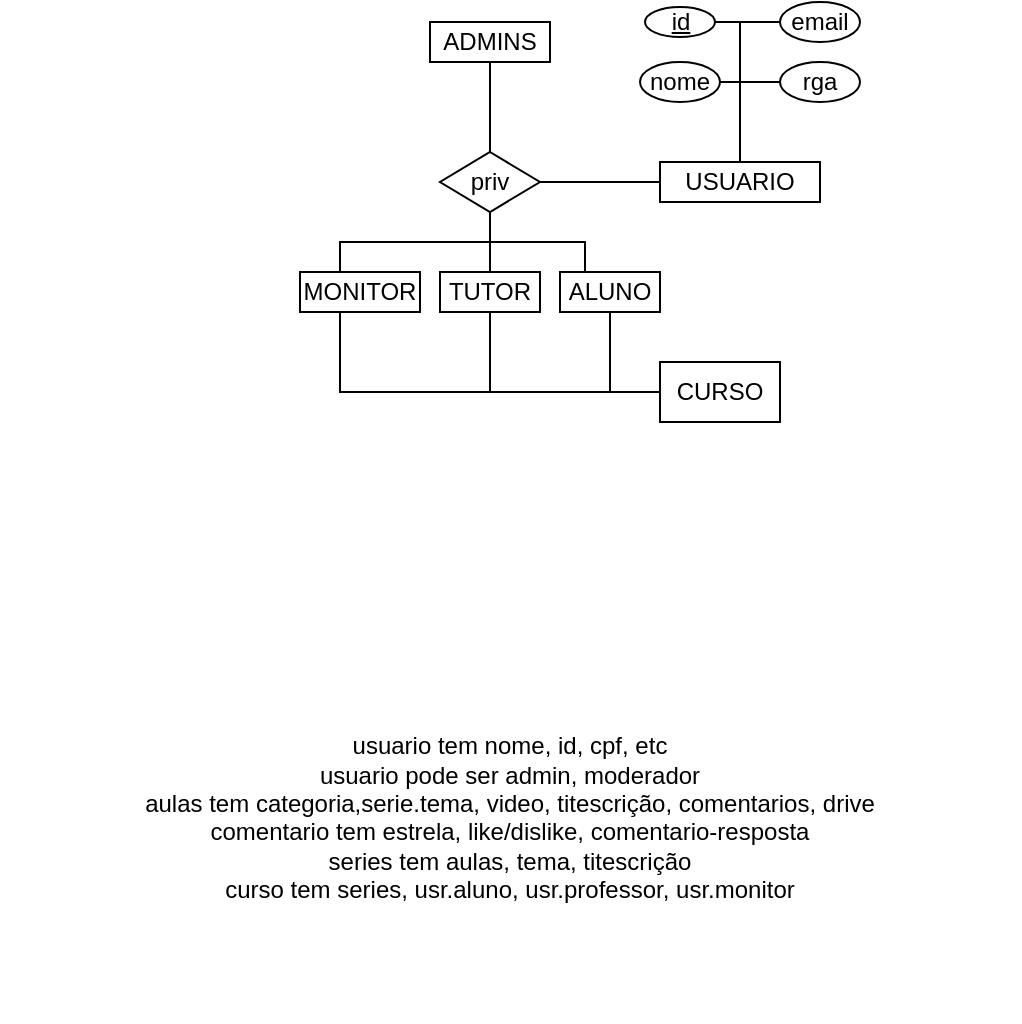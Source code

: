 <mxfile version="13.7.3" type="github">
  <diagram id="R2lEEEUBdFMjLlhIrx00" name="Page-1">
    <mxGraphModel dx="610" dy="368" grid="1" gridSize="10" guides="1" tooltips="1" connect="1" arrows="1" fold="1" page="1" pageScale="1" pageWidth="850" pageHeight="1100" math="0" shadow="0" extFonts="Permanent Marker^https://fonts.googleapis.com/css?family=Permanent+Marker">
      <root>
        <mxCell id="0" />
        <mxCell id="1" parent="0" />
        <mxCell id="gfYy91exCEIch9DOiOkr-1" value="&lt;div&gt;usuario tem nome, id, cpf, etc&lt;/div&gt;&lt;div&gt;usuario pode ser admin, moderador&lt;/div&gt;&lt;div&gt;aulas tem categoria,serie.tema, video, titescrição, comentarios, drive&lt;/div&gt;&lt;div&gt;comentario tem estrela, like/dislike, comentario-resposta&lt;/div&gt;&lt;div&gt;series tem aulas, tema, titescrição&lt;/div&gt;&lt;div&gt;curso tem series, usr.aluno, usr.professor, usr.monitor&lt;/div&gt;&lt;div&gt;&lt;br&gt;&lt;/div&gt;" style="text;html=1;strokeColor=none;fillColor=none;align=center;verticalAlign=middle;whiteSpace=wrap;rounded=0;" vertex="1" parent="1">
          <mxGeometry x="40" y="390" width="510" height="190" as="geometry" />
        </mxCell>
        <mxCell id="gfYy91exCEIch9DOiOkr-23" style="edgeStyle=orthogonalEdgeStyle;rounded=0;orthogonalLoop=1;jettySize=auto;html=1;exitX=0;exitY=0.5;exitDx=0;exitDy=0;entryX=1;entryY=0.5;entryDx=0;entryDy=0;endArrow=none;endFill=0;" edge="1" parent="1" source="gfYy91exCEIch9DOiOkr-2" target="gfYy91exCEIch9DOiOkr-22">
          <mxGeometry relative="1" as="geometry" />
        </mxCell>
        <mxCell id="gfYy91exCEIch9DOiOkr-2" value="USUARIO" style="rounded=0;whiteSpace=wrap;html=1;" vertex="1" parent="1">
          <mxGeometry x="370" y="150" width="80" height="20" as="geometry" />
        </mxCell>
        <mxCell id="gfYy91exCEIch9DOiOkr-14" style="edgeStyle=orthogonalEdgeStyle;rounded=0;orthogonalLoop=1;jettySize=auto;html=1;endArrow=none;endFill=0;exitX=1;exitY=0.5;exitDx=0;exitDy=0;" edge="1" parent="1" source="gfYy91exCEIch9DOiOkr-3">
          <mxGeometry relative="1" as="geometry">
            <mxPoint x="410" y="150" as="targetPoint" />
            <Array as="points">
              <mxPoint x="410" y="110" />
            </Array>
          </mxGeometry>
        </mxCell>
        <mxCell id="gfYy91exCEIch9DOiOkr-3" value="nome" style="ellipse;whiteSpace=wrap;html=1;" vertex="1" parent="1">
          <mxGeometry x="360" y="100" width="40" height="20" as="geometry" />
        </mxCell>
        <mxCell id="gfYy91exCEIch9DOiOkr-15" style="edgeStyle=orthogonalEdgeStyle;rounded=0;orthogonalLoop=1;jettySize=auto;html=1;endArrow=none;endFill=0;" edge="1" parent="1" source="gfYy91exCEIch9DOiOkr-6">
          <mxGeometry relative="1" as="geometry">
            <mxPoint x="410" y="140.0" as="targetPoint" />
          </mxGeometry>
        </mxCell>
        <mxCell id="gfYy91exCEIch9DOiOkr-6" value="email" style="ellipse;whiteSpace=wrap;html=1;" vertex="1" parent="1">
          <mxGeometry x="430" y="70" width="40" height="20" as="geometry" />
        </mxCell>
        <mxCell id="gfYy91exCEIch9DOiOkr-16" style="edgeStyle=orthogonalEdgeStyle;rounded=0;orthogonalLoop=1;jettySize=auto;html=1;endArrow=none;endFill=0;entryX=0.5;entryY=0;entryDx=0;entryDy=0;exitX=0;exitY=0.5;exitDx=0;exitDy=0;" edge="1" parent="1" source="gfYy91exCEIch9DOiOkr-7" target="gfYy91exCEIch9DOiOkr-2">
          <mxGeometry relative="1" as="geometry" />
        </mxCell>
        <mxCell id="gfYy91exCEIch9DOiOkr-7" value="rga" style="ellipse;whiteSpace=wrap;html=1;" vertex="1" parent="1">
          <mxGeometry x="430" y="100" width="40" height="20" as="geometry" />
        </mxCell>
        <mxCell id="gfYy91exCEIch9DOiOkr-21" value="ADMINS" style="rounded=0;whiteSpace=wrap;html=1;" vertex="1" parent="1">
          <mxGeometry x="255" y="80" width="60" height="20" as="geometry" />
        </mxCell>
        <mxCell id="gfYy91exCEIch9DOiOkr-24" style="edgeStyle=orthogonalEdgeStyle;rounded=0;orthogonalLoop=1;jettySize=auto;html=1;exitX=0.5;exitY=0;exitDx=0;exitDy=0;entryX=0.5;entryY=1;entryDx=0;entryDy=0;endArrow=none;endFill=0;" edge="1" parent="1" source="gfYy91exCEIch9DOiOkr-22" target="gfYy91exCEIch9DOiOkr-21">
          <mxGeometry relative="1" as="geometry" />
        </mxCell>
        <mxCell id="gfYy91exCEIch9DOiOkr-33" style="edgeStyle=orthogonalEdgeStyle;rounded=0;orthogonalLoop=1;jettySize=auto;html=1;endArrow=none;endFill=0;" edge="1" parent="1" source="gfYy91exCEIch9DOiOkr-22" target="gfYy91exCEIch9DOiOkr-30">
          <mxGeometry relative="1" as="geometry" />
        </mxCell>
        <mxCell id="gfYy91exCEIch9DOiOkr-34" style="edgeStyle=orthogonalEdgeStyle;rounded=0;orthogonalLoop=1;jettySize=auto;html=1;entryX=0.25;entryY=0;entryDx=0;entryDy=0;endArrow=none;endFill=0;" edge="1" parent="1" source="gfYy91exCEIch9DOiOkr-22" target="gfYy91exCEIch9DOiOkr-29">
          <mxGeometry relative="1" as="geometry">
            <Array as="points">
              <mxPoint x="285" y="190" />
              <mxPoint x="333" y="190" />
            </Array>
          </mxGeometry>
        </mxCell>
        <mxCell id="gfYy91exCEIch9DOiOkr-35" style="edgeStyle=orthogonalEdgeStyle;rounded=0;orthogonalLoop=1;jettySize=auto;html=1;endArrow=none;endFill=0;" edge="1" parent="1" source="gfYy91exCEIch9DOiOkr-22" target="gfYy91exCEIch9DOiOkr-31">
          <mxGeometry relative="1" as="geometry">
            <Array as="points">
              <mxPoint x="285" y="190" />
              <mxPoint x="210" y="190" />
            </Array>
          </mxGeometry>
        </mxCell>
        <mxCell id="gfYy91exCEIch9DOiOkr-22" value="priv" style="rhombus;whiteSpace=wrap;html=1;" vertex="1" parent="1">
          <mxGeometry x="260" y="145" width="50" height="30" as="geometry" />
        </mxCell>
        <mxCell id="gfYy91exCEIch9DOiOkr-27" style="edgeStyle=orthogonalEdgeStyle;rounded=0;orthogonalLoop=1;jettySize=auto;html=1;endArrow=none;endFill=0;" edge="1" parent="1" source="gfYy91exCEIch9DOiOkr-8">
          <mxGeometry relative="1" as="geometry">
            <mxPoint x="410" y="80" as="targetPoint" />
          </mxGeometry>
        </mxCell>
        <mxCell id="gfYy91exCEIch9DOiOkr-8" value="id" style="ellipse;whiteSpace=wrap;html=1;fontStyle=4" vertex="1" parent="1">
          <mxGeometry x="362.5" y="72.5" width="35" height="15" as="geometry" />
        </mxCell>
        <mxCell id="gfYy91exCEIch9DOiOkr-28" value="CURSO" style="rounded=0;whiteSpace=wrap;html=1;" vertex="1" parent="1">
          <mxGeometry x="370" y="250" width="60" height="30" as="geometry" />
        </mxCell>
        <mxCell id="gfYy91exCEIch9DOiOkr-39" style="edgeStyle=orthogonalEdgeStyle;rounded=0;orthogonalLoop=1;jettySize=auto;html=1;entryX=0;entryY=0.5;entryDx=0;entryDy=0;endArrow=none;endFill=0;" edge="1" parent="1" source="gfYy91exCEIch9DOiOkr-29" target="gfYy91exCEIch9DOiOkr-28">
          <mxGeometry relative="1" as="geometry" />
        </mxCell>
        <mxCell id="gfYy91exCEIch9DOiOkr-29" value="ALUNO" style="rounded=0;whiteSpace=wrap;html=1;" vertex="1" parent="1">
          <mxGeometry x="320" y="205" width="50" height="20" as="geometry" />
        </mxCell>
        <mxCell id="gfYy91exCEIch9DOiOkr-37" style="edgeStyle=orthogonalEdgeStyle;rounded=0;orthogonalLoop=1;jettySize=auto;html=1;entryX=0;entryY=0.5;entryDx=0;entryDy=0;endArrow=none;endFill=0;" edge="1" parent="1" source="gfYy91exCEIch9DOiOkr-30" target="gfYy91exCEIch9DOiOkr-28">
          <mxGeometry relative="1" as="geometry">
            <Array as="points">
              <mxPoint x="285" y="265" />
            </Array>
          </mxGeometry>
        </mxCell>
        <mxCell id="gfYy91exCEIch9DOiOkr-30" value="TUTOR" style="rounded=0;whiteSpace=wrap;html=1;" vertex="1" parent="1">
          <mxGeometry x="260" y="205" width="50" height="20" as="geometry" />
        </mxCell>
        <mxCell id="gfYy91exCEIch9DOiOkr-38" style="edgeStyle=orthogonalEdgeStyle;rounded=0;orthogonalLoop=1;jettySize=auto;html=1;entryX=0;entryY=0.5;entryDx=0;entryDy=0;endArrow=none;endFill=0;" edge="1" parent="1" source="gfYy91exCEIch9DOiOkr-31" target="gfYy91exCEIch9DOiOkr-28">
          <mxGeometry relative="1" as="geometry">
            <Array as="points">
              <mxPoint x="210" y="265" />
            </Array>
          </mxGeometry>
        </mxCell>
        <mxCell id="gfYy91exCEIch9DOiOkr-31" value="MONITOR" style="rounded=0;whiteSpace=wrap;html=1;" vertex="1" parent="1">
          <mxGeometry x="190" y="205" width="60" height="20" as="geometry" />
        </mxCell>
      </root>
    </mxGraphModel>
  </diagram>
</mxfile>

